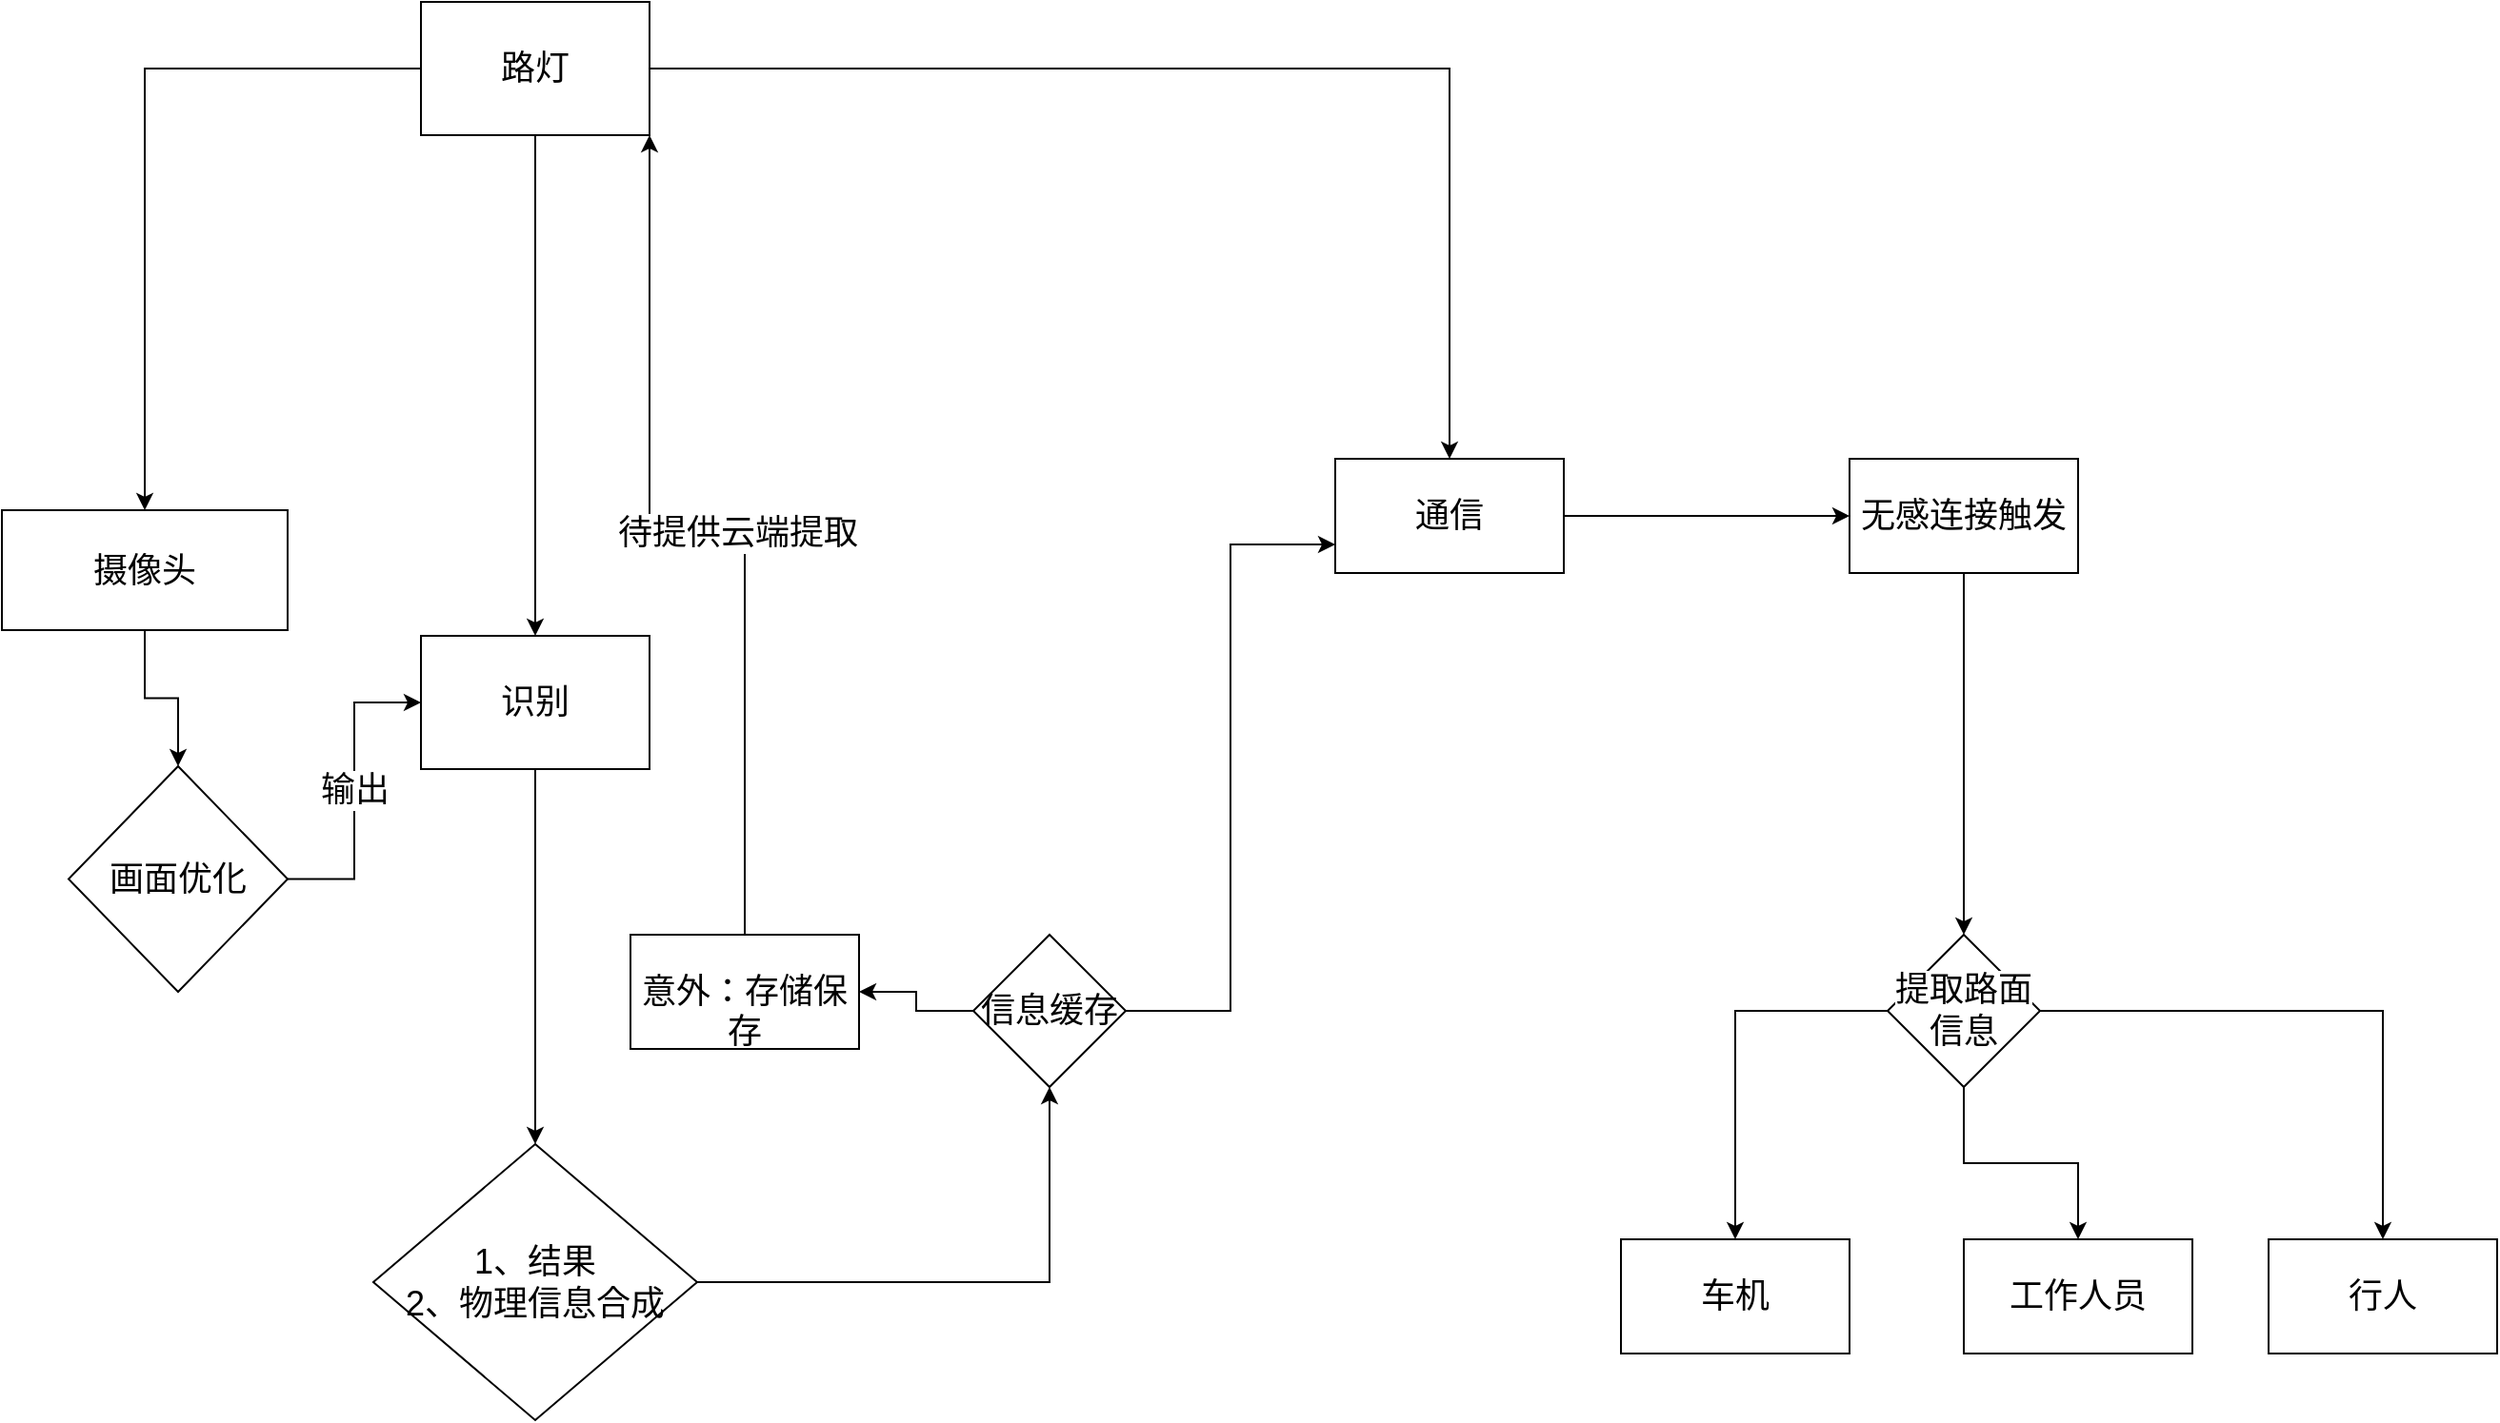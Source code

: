 <mxfile version="15.5.8" type="github">
  <diagram id="f_5QpMBzZOgcZCHbRhIN" name="Page-1">
    <mxGraphModel dx="1422" dy="1873" grid="1" gridSize="10" guides="1" tooltips="1" connect="1" arrows="1" fold="1" page="1" pageScale="1" pageWidth="827" pageHeight="1169" math="0" shadow="0">
      <root>
        <mxCell id="0" />
        <mxCell id="1" parent="0" />
        <mxCell id="1kuYP4art2umMchBBSIl-12" value="" style="edgeStyle=orthogonalEdgeStyle;rounded=0;orthogonalLoop=1;jettySize=auto;html=1;fontSize=18;" edge="1" parent="1" source="1kuYP4art2umMchBBSIl-10" target="1kuYP4art2umMchBBSIl-11">
          <mxGeometry relative="1" as="geometry" />
        </mxCell>
        <mxCell id="1kuYP4art2umMchBBSIl-16" value="" style="edgeStyle=orthogonalEdgeStyle;rounded=0;orthogonalLoop=1;jettySize=auto;html=1;fontSize=18;" edge="1" parent="1" source="1kuYP4art2umMchBBSIl-10" target="1kuYP4art2umMchBBSIl-15">
          <mxGeometry relative="1" as="geometry" />
        </mxCell>
        <mxCell id="1kuYP4art2umMchBBSIl-18" value="" style="edgeStyle=orthogonalEdgeStyle;rounded=0;orthogonalLoop=1;jettySize=auto;html=1;fontSize=18;" edge="1" parent="1" source="1kuYP4art2umMchBBSIl-10" target="1kuYP4art2umMchBBSIl-17">
          <mxGeometry relative="1" as="geometry" />
        </mxCell>
        <mxCell id="1kuYP4art2umMchBBSIl-10" value="路灯" style="rounded=0;whiteSpace=wrap;html=1;fontSize=18;fillColor=#FFFFFF;" vertex="1" parent="1">
          <mxGeometry x="250" y="-720" width="120" height="70" as="geometry" />
        </mxCell>
        <mxCell id="1kuYP4art2umMchBBSIl-45" value="" style="edgeStyle=orthogonalEdgeStyle;rounded=0;orthogonalLoop=1;jettySize=auto;html=1;fontSize=18;" edge="1" parent="1" source="1kuYP4art2umMchBBSIl-11" target="1kuYP4art2umMchBBSIl-44">
          <mxGeometry relative="1" as="geometry" />
        </mxCell>
        <mxCell id="1kuYP4art2umMchBBSIl-11" value="通信" style="rounded=0;whiteSpace=wrap;html=1;fontSize=18;fillColor=#FFFFFF;" vertex="1" parent="1">
          <mxGeometry x="730" y="-480" width="120" height="60" as="geometry" />
        </mxCell>
        <mxCell id="1kuYP4art2umMchBBSIl-24" value="" style="edgeStyle=orthogonalEdgeStyle;rounded=0;orthogonalLoop=1;jettySize=auto;html=1;fontSize=18;" edge="1" parent="1" source="1kuYP4art2umMchBBSIl-15" target="1kuYP4art2umMchBBSIl-23">
          <mxGeometry relative="1" as="geometry" />
        </mxCell>
        <mxCell id="1kuYP4art2umMchBBSIl-15" value="摄像头" style="rounded=0;whiteSpace=wrap;html=1;fontSize=18;fillColor=#FFFFFF;" vertex="1" parent="1">
          <mxGeometry x="30" y="-453" width="150" height="63" as="geometry" />
        </mxCell>
        <mxCell id="1kuYP4art2umMchBBSIl-27" value="" style="edgeStyle=orthogonalEdgeStyle;rounded=0;orthogonalLoop=1;jettySize=auto;html=1;fontSize=18;" edge="1" parent="1" source="1kuYP4art2umMchBBSIl-17" target="1kuYP4art2umMchBBSIl-26">
          <mxGeometry relative="1" as="geometry" />
        </mxCell>
        <mxCell id="1kuYP4art2umMchBBSIl-17" value="识别" style="rounded=0;whiteSpace=wrap;html=1;fontSize=18;fillColor=#FFFFFF;" vertex="1" parent="1">
          <mxGeometry x="250" y="-387" width="120" height="70" as="geometry" />
        </mxCell>
        <mxCell id="1kuYP4art2umMchBBSIl-25" value="输出" style="edgeStyle=orthogonalEdgeStyle;rounded=0;orthogonalLoop=1;jettySize=auto;html=1;entryX=0;entryY=0.5;entryDx=0;entryDy=0;fontSize=18;" edge="1" parent="1" source="1kuYP4art2umMchBBSIl-23" target="1kuYP4art2umMchBBSIl-17">
          <mxGeometry relative="1" as="geometry" />
        </mxCell>
        <mxCell id="1kuYP4art2umMchBBSIl-23" value="画面优化" style="rhombus;whiteSpace=wrap;html=1;rounded=0;fontSize=18;fillColor=#FFFFFF;" vertex="1" parent="1">
          <mxGeometry x="65" y="-318.5" width="115" height="118.5" as="geometry" />
        </mxCell>
        <mxCell id="1kuYP4art2umMchBBSIl-29" value="" style="edgeStyle=orthogonalEdgeStyle;rounded=0;orthogonalLoop=1;jettySize=auto;html=1;fontSize=18;" edge="1" parent="1" source="1kuYP4art2umMchBBSIl-26" target="1kuYP4art2umMchBBSIl-28">
          <mxGeometry relative="1" as="geometry" />
        </mxCell>
        <mxCell id="1kuYP4art2umMchBBSIl-26" value="1、结果&lt;br&gt;2、物理信息合成" style="rhombus;whiteSpace=wrap;html=1;rounded=0;fontSize=18;fillColor=#FFFFFF;" vertex="1" parent="1">
          <mxGeometry x="225" y="-120" width="170" height="145" as="geometry" />
        </mxCell>
        <mxCell id="1kuYP4art2umMchBBSIl-32" value="" style="edgeStyle=orthogonalEdgeStyle;rounded=0;orthogonalLoop=1;jettySize=auto;html=1;fontSize=18;" edge="1" parent="1" source="1kuYP4art2umMchBBSIl-28" target="1kuYP4art2umMchBBSIl-31">
          <mxGeometry relative="1" as="geometry" />
        </mxCell>
        <mxCell id="1kuYP4art2umMchBBSIl-35" style="edgeStyle=orthogonalEdgeStyle;rounded=0;orthogonalLoop=1;jettySize=auto;html=1;entryX=0;entryY=0.75;entryDx=0;entryDy=0;fontSize=18;" edge="1" parent="1" source="1kuYP4art2umMchBBSIl-28" target="1kuYP4art2umMchBBSIl-11">
          <mxGeometry relative="1" as="geometry" />
        </mxCell>
        <mxCell id="1kuYP4art2umMchBBSIl-28" value="信息缓存" style="rhombus;whiteSpace=wrap;html=1;rounded=0;fontSize=18;fillColor=#FFFFFF;" vertex="1" parent="1">
          <mxGeometry x="540" y="-230" width="80" height="80" as="geometry" />
        </mxCell>
        <mxCell id="1kuYP4art2umMchBBSIl-33" style="edgeStyle=orthogonalEdgeStyle;rounded=0;orthogonalLoop=1;jettySize=auto;html=1;entryX=1;entryY=1;entryDx=0;entryDy=0;fontSize=18;" edge="1" parent="1" source="1kuYP4art2umMchBBSIl-31" target="1kuYP4art2umMchBBSIl-10">
          <mxGeometry relative="1" as="geometry" />
        </mxCell>
        <mxCell id="1kuYP4art2umMchBBSIl-34" value="待提供云端提取" style="edgeLabel;html=1;align=center;verticalAlign=middle;resizable=0;points=[];fontSize=18;" vertex="1" connectable="0" parent="1kuYP4art2umMchBBSIl-33">
          <mxGeometry x="-0.087" y="-1" relative="1" as="geometry">
            <mxPoint as="offset" />
          </mxGeometry>
        </mxCell>
        <mxCell id="1kuYP4art2umMchBBSIl-31" value="&lt;br&gt;意外：存储保存&lt;br&gt;" style="whiteSpace=wrap;html=1;rounded=0;fontSize=18;fillColor=#FFFFFF;" vertex="1" parent="1">
          <mxGeometry x="360" y="-230" width="120" height="60" as="geometry" />
        </mxCell>
        <mxCell id="1kuYP4art2umMchBBSIl-51" value="" style="edgeStyle=orthogonalEdgeStyle;rounded=0;orthogonalLoop=1;jettySize=auto;html=1;fontSize=18;" edge="1" parent="1" source="1kuYP4art2umMchBBSIl-44" target="1kuYP4art2umMchBBSIl-50">
          <mxGeometry relative="1" as="geometry">
            <Array as="points">
              <mxPoint x="1050" y="-200" />
            </Array>
          </mxGeometry>
        </mxCell>
        <mxCell id="1kuYP4art2umMchBBSIl-44" value="无感连接触发" style="rounded=0;whiteSpace=wrap;html=1;fontSize=18;fillColor=#FFFFFF;" vertex="1" parent="1">
          <mxGeometry x="1000" y="-480" width="120" height="60" as="geometry" />
        </mxCell>
        <mxCell id="1kuYP4art2umMchBBSIl-53" value="" style="edgeStyle=orthogonalEdgeStyle;rounded=0;orthogonalLoop=1;jettySize=auto;html=1;fontSize=18;" edge="1" parent="1" source="1kuYP4art2umMchBBSIl-50" target="1kuYP4art2umMchBBSIl-52">
          <mxGeometry relative="1" as="geometry" />
        </mxCell>
        <mxCell id="1kuYP4art2umMchBBSIl-55" value="" style="edgeStyle=orthogonalEdgeStyle;rounded=0;orthogonalLoop=1;jettySize=auto;html=1;fontSize=18;" edge="1" parent="1" source="1kuYP4art2umMchBBSIl-50" target="1kuYP4art2umMchBBSIl-54">
          <mxGeometry relative="1" as="geometry" />
        </mxCell>
        <mxCell id="1kuYP4art2umMchBBSIl-58" value="" style="edgeStyle=orthogonalEdgeStyle;rounded=0;orthogonalLoop=1;jettySize=auto;html=1;fontSize=18;" edge="1" parent="1" source="1kuYP4art2umMchBBSIl-50" target="1kuYP4art2umMchBBSIl-57">
          <mxGeometry relative="1" as="geometry" />
        </mxCell>
        <mxCell id="1kuYP4art2umMchBBSIl-50" value="&lt;span style=&quot;background-color: rgb(255 , 255 , 255)&quot;&gt;提取路面信息&lt;/span&gt;" style="rhombus;whiteSpace=wrap;html=1;rounded=0;fontSize=18;fillColor=#FFFFFF;" vertex="1" parent="1">
          <mxGeometry x="1020" y="-230" width="80" height="80" as="geometry" />
        </mxCell>
        <mxCell id="1kuYP4art2umMchBBSIl-52" value="&lt;span&gt;车机&lt;/span&gt;" style="whiteSpace=wrap;html=1;rounded=0;fontSize=18;fillColor=#FFFFFF;" vertex="1" parent="1">
          <mxGeometry x="880" y="-70" width="120" height="60" as="geometry" />
        </mxCell>
        <mxCell id="1kuYP4art2umMchBBSIl-54" value="&lt;span&gt;工作人员&lt;/span&gt;" style="whiteSpace=wrap;html=1;rounded=0;fontSize=18;fillColor=#FFFFFF;" vertex="1" parent="1">
          <mxGeometry x="1060" y="-70" width="120" height="60" as="geometry" />
        </mxCell>
        <mxCell id="1kuYP4art2umMchBBSIl-57" value="行人" style="whiteSpace=wrap;html=1;rounded=0;fontSize=18;fillColor=#FFFFFF;" vertex="1" parent="1">
          <mxGeometry x="1220" y="-70" width="120" height="60" as="geometry" />
        </mxCell>
      </root>
    </mxGraphModel>
  </diagram>
</mxfile>
